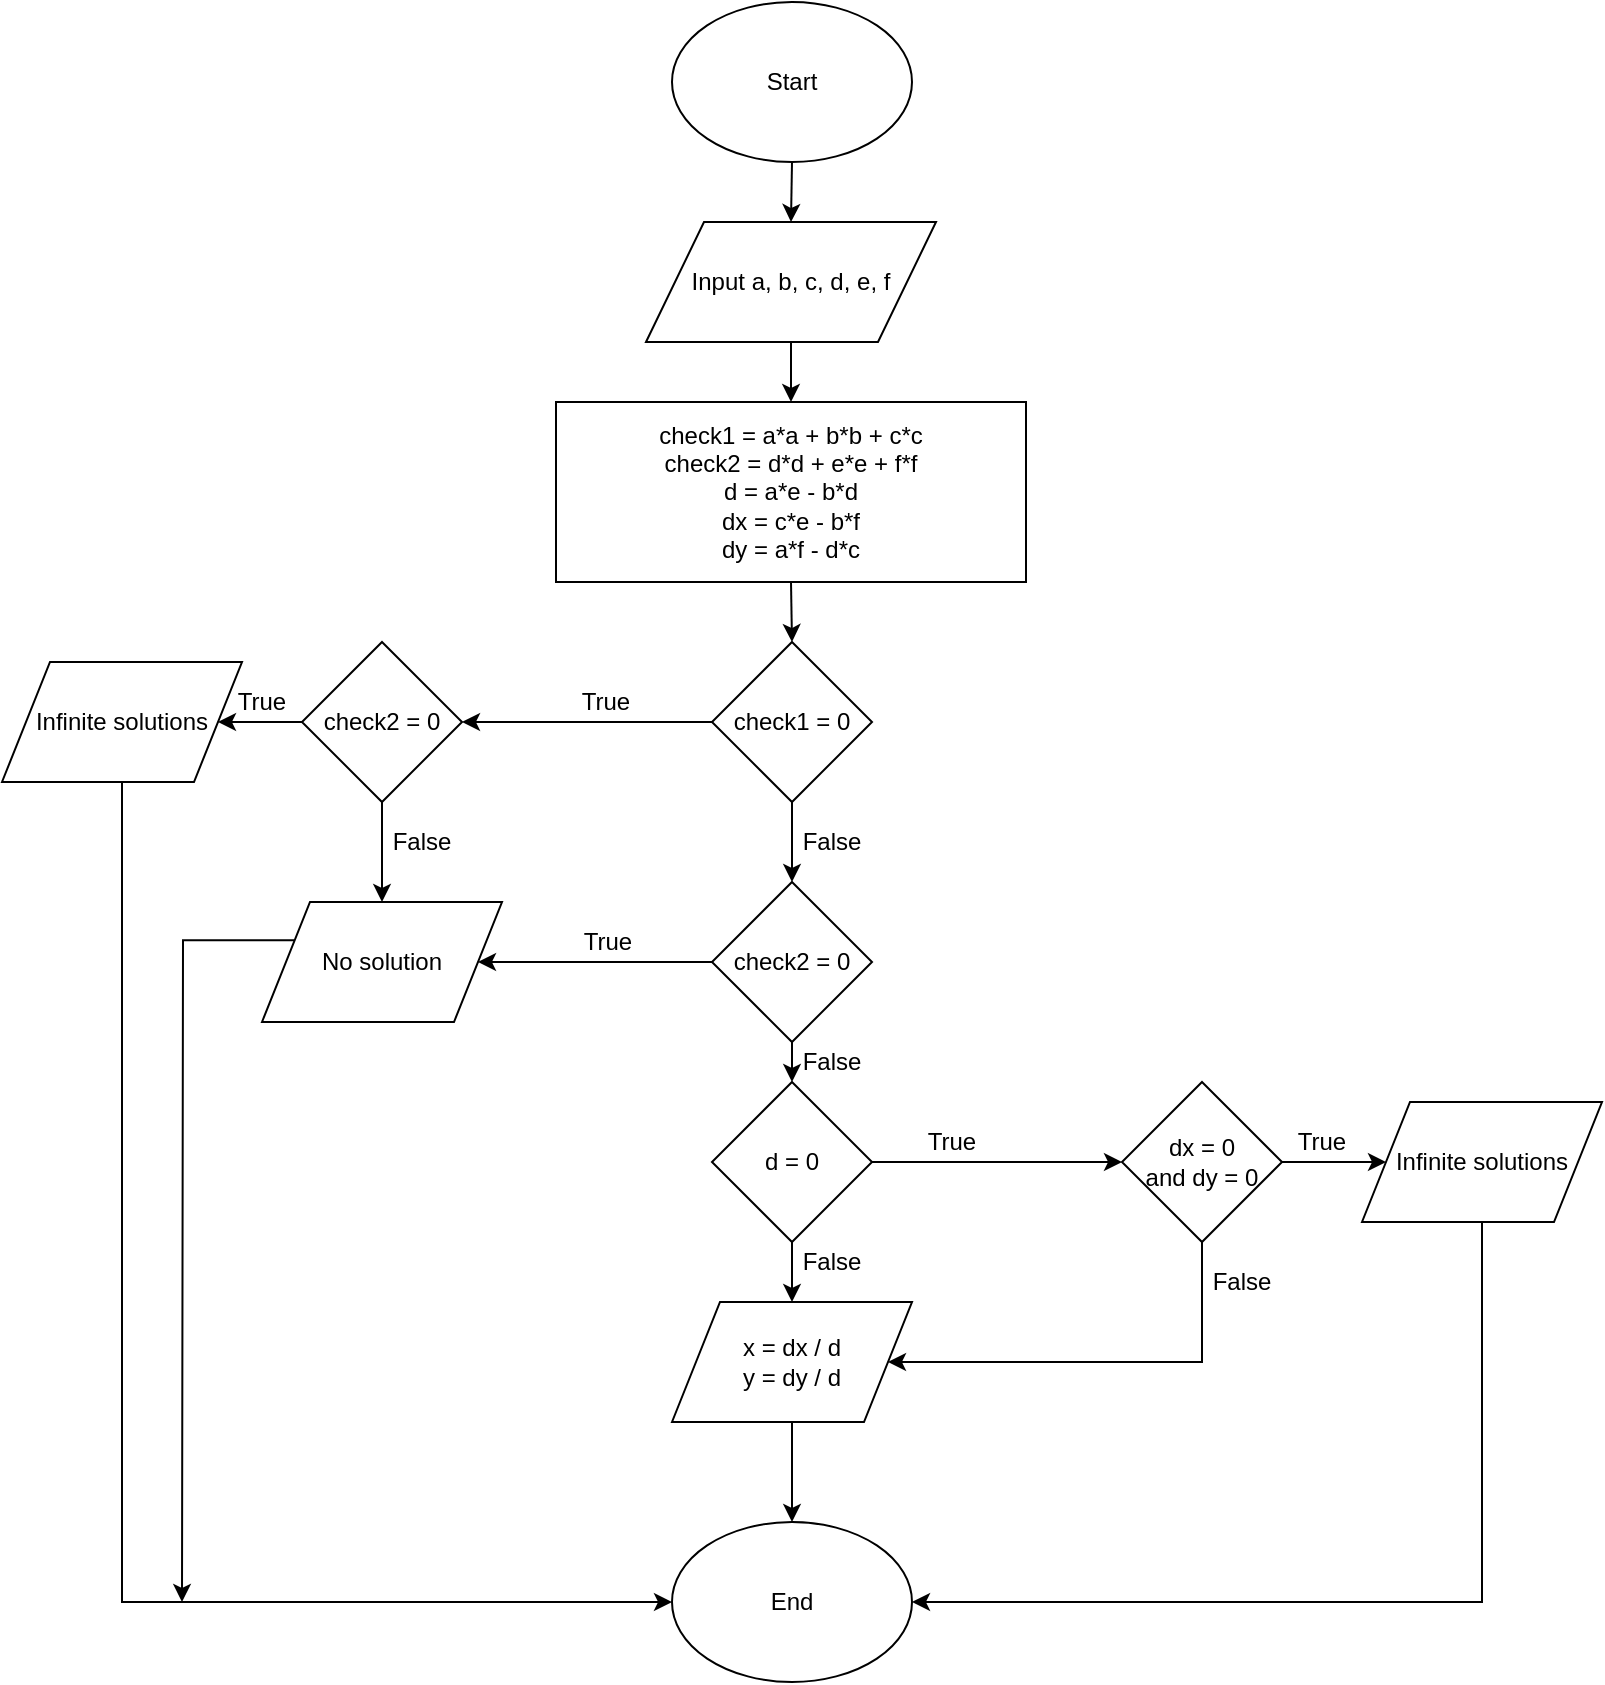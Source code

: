 <mxfile pages="1" version="11.2.5" type="device"><diagram id="Krgns_oLZXSWPKwEW9d3" name="Page-1"><mxGraphModel dx="852" dy="536" grid="1" gridSize="10" guides="1" tooltips="1" connect="1" arrows="1" fold="1" page="1" pageScale="1" pageWidth="850" pageHeight="1100" math="0" shadow="0"><root><mxCell id="0"/><mxCell id="1" parent="0"/><mxCell id="M7buowPug8tcDQtdob4H-9" style="edgeStyle=orthogonalEdgeStyle;rounded=0;orthogonalLoop=1;jettySize=auto;html=1;exitX=0.5;exitY=1;exitDx=0;exitDy=0;entryX=0.5;entryY=0;entryDx=0;entryDy=0;" parent="1" source="M7buowPug8tcDQtdob4H-1" target="M7buowPug8tcDQtdob4H-2" edge="1"><mxGeometry relative="1" as="geometry"/></mxCell><mxCell id="M7buowPug8tcDQtdob4H-1" value="Start" style="ellipse;whiteSpace=wrap;html=1;" parent="1" vertex="1"><mxGeometry x="365" y="10" width="120" height="80" as="geometry"/></mxCell><mxCell id="M7buowPug8tcDQtdob4H-10" style="edgeStyle=orthogonalEdgeStyle;rounded=0;orthogonalLoop=1;jettySize=auto;html=1;exitX=0.5;exitY=1;exitDx=0;exitDy=0;entryX=0.5;entryY=0;entryDx=0;entryDy=0;" parent="1" source="M7buowPug8tcDQtdob4H-2" target="M7buowPug8tcDQtdob4H-3" edge="1"><mxGeometry relative="1" as="geometry"/></mxCell><mxCell id="M7buowPug8tcDQtdob4H-2" value="Input a, b, c, d, e, f" style="shape=parallelogram;perimeter=parallelogramPerimeter;whiteSpace=wrap;html=1;" parent="1" vertex="1"><mxGeometry x="352" y="120" width="145" height="60" as="geometry"/></mxCell><mxCell id="M7buowPug8tcDQtdob4H-11" style="edgeStyle=orthogonalEdgeStyle;rounded=0;orthogonalLoop=1;jettySize=auto;html=1;exitX=0.5;exitY=1;exitDx=0;exitDy=0;entryX=0.5;entryY=0;entryDx=0;entryDy=0;" parent="1" source="M7buowPug8tcDQtdob4H-3" target="M7buowPug8tcDQtdob4H-4" edge="1"><mxGeometry relative="1" as="geometry"/></mxCell><mxCell id="M7buowPug8tcDQtdob4H-3" value="check1 = a*a + b*b + c*c&lt;br&gt;check2 = d*d + e*e + f*f&lt;br&gt;d = a*e - b*d&lt;br&gt;dx = c*e - b*f&lt;br&gt;dy = a*f - d*c" style="rounded=0;whiteSpace=wrap;html=1;" parent="1" vertex="1"><mxGeometry x="307" y="210" width="235" height="90" as="geometry"/></mxCell><mxCell id="M7buowPug8tcDQtdob4H-12" style="edgeStyle=orthogonalEdgeStyle;rounded=0;orthogonalLoop=1;jettySize=auto;html=1;exitX=0.5;exitY=1;exitDx=0;exitDy=0;entryX=0.5;entryY=0;entryDx=0;entryDy=0;" parent="1" source="M7buowPug8tcDQtdob4H-4" target="M7buowPug8tcDQtdob4H-6" edge="1"><mxGeometry relative="1" as="geometry"/></mxCell><mxCell id="M7buowPug8tcDQtdob4H-13" style="edgeStyle=orthogonalEdgeStyle;rounded=0;orthogonalLoop=1;jettySize=auto;html=1;exitX=0;exitY=0.5;exitDx=0;exitDy=0;entryX=1;entryY=0.5;entryDx=0;entryDy=0;" parent="1" source="M7buowPug8tcDQtdob4H-4" target="M7buowPug8tcDQtdob4H-5" edge="1"><mxGeometry relative="1" as="geometry"/></mxCell><mxCell id="M7buowPug8tcDQtdob4H-4" value="check1 = 0" style="rhombus;whiteSpace=wrap;html=1;" parent="1" vertex="1"><mxGeometry x="385" y="330" width="80" height="80" as="geometry"/></mxCell><mxCell id="M7buowPug8tcDQtdob4H-14" style="edgeStyle=orthogonalEdgeStyle;rounded=0;orthogonalLoop=1;jettySize=auto;html=1;exitX=0;exitY=0.5;exitDx=0;exitDy=0;entryX=1;entryY=0.5;entryDx=0;entryDy=0;" parent="1" source="M7buowPug8tcDQtdob4H-5" target="M7buowPug8tcDQtdob4H-7" edge="1"><mxGeometry relative="1" as="geometry"/></mxCell><mxCell id="M7buowPug8tcDQtdob4H-15" style="edgeStyle=orthogonalEdgeStyle;rounded=0;orthogonalLoop=1;jettySize=auto;html=1;exitX=0.5;exitY=1;exitDx=0;exitDy=0;entryX=0.5;entryY=0;entryDx=0;entryDy=0;" parent="1" source="M7buowPug8tcDQtdob4H-5" target="M7buowPug8tcDQtdob4H-8" edge="1"><mxGeometry relative="1" as="geometry"/></mxCell><mxCell id="M7buowPug8tcDQtdob4H-5" value="check2 = 0" style="rhombus;whiteSpace=wrap;html=1;" parent="1" vertex="1"><mxGeometry x="180" y="330" width="80" height="80" as="geometry"/></mxCell><mxCell id="M7buowPug8tcDQtdob4H-16" style="edgeStyle=orthogonalEdgeStyle;rounded=0;orthogonalLoop=1;jettySize=auto;html=1;exitX=0;exitY=0.5;exitDx=0;exitDy=0;entryX=1;entryY=0.5;entryDx=0;entryDy=0;" parent="1" source="M7buowPug8tcDQtdob4H-6" target="M7buowPug8tcDQtdob4H-8" edge="1"><mxGeometry relative="1" as="geometry"/></mxCell><mxCell id="M7buowPug8tcDQtdob4H-25" style="edgeStyle=orthogonalEdgeStyle;rounded=0;orthogonalLoop=1;jettySize=auto;html=1;exitX=0.5;exitY=1;exitDx=0;exitDy=0;entryX=0.5;entryY=0;entryDx=0;entryDy=0;" parent="1" source="M7buowPug8tcDQtdob4H-6" target="M7buowPug8tcDQtdob4H-24" edge="1"><mxGeometry relative="1" as="geometry"/></mxCell><mxCell id="M7buowPug8tcDQtdob4H-6" value="check2 = 0" style="rhombus;whiteSpace=wrap;html=1;" parent="1" vertex="1"><mxGeometry x="385" y="450" width="80" height="80" as="geometry"/></mxCell><mxCell id="M7buowPug8tcDQtdob4H-32" style="edgeStyle=orthogonalEdgeStyle;rounded=0;orthogonalLoop=1;jettySize=auto;html=1;exitX=0.5;exitY=1;exitDx=0;exitDy=0;entryX=0;entryY=0.5;entryDx=0;entryDy=0;" parent="1" source="M7buowPug8tcDQtdob4H-7" target="M7buowPug8tcDQtdob4H-31" edge="1"><mxGeometry relative="1" as="geometry"/></mxCell><mxCell id="M7buowPug8tcDQtdob4H-7" value="Infinite solutions" style="shape=parallelogram;perimeter=parallelogramPerimeter;whiteSpace=wrap;html=1;" parent="1" vertex="1"><mxGeometry x="30" y="340" width="120" height="60" as="geometry"/></mxCell><mxCell id="M7buowPug8tcDQtdob4H-33" style="edgeStyle=orthogonalEdgeStyle;rounded=0;orthogonalLoop=1;jettySize=auto;html=1;exitX=0;exitY=0.25;exitDx=0;exitDy=0;" parent="1" source="M7buowPug8tcDQtdob4H-8" edge="1"><mxGeometry relative="1" as="geometry"><mxPoint x="120" y="810" as="targetPoint"/></mxGeometry></mxCell><mxCell id="M7buowPug8tcDQtdob4H-8" value="No solution" style="shape=parallelogram;perimeter=parallelogramPerimeter;whiteSpace=wrap;html=1;" parent="1" vertex="1"><mxGeometry x="160" y="460" width="120" height="60" as="geometry"/></mxCell><mxCell id="M7buowPug8tcDQtdob4H-17" value="True" style="text;html=1;strokeColor=none;fillColor=none;align=center;verticalAlign=middle;whiteSpace=wrap;rounded=0;" parent="1" vertex="1"><mxGeometry x="312" y="350" width="40" height="20" as="geometry"/></mxCell><mxCell id="M7buowPug8tcDQtdob4H-20" value="False" style="text;html=1;strokeColor=none;fillColor=none;align=center;verticalAlign=middle;whiteSpace=wrap;rounded=0;" parent="1" vertex="1"><mxGeometry x="425" y="420" width="40" height="20" as="geometry"/></mxCell><mxCell id="M7buowPug8tcDQtdob4H-21" value="True" style="text;html=1;strokeColor=none;fillColor=none;align=center;verticalAlign=middle;whiteSpace=wrap;rounded=0;" parent="1" vertex="1"><mxGeometry x="140" y="350" width="40" height="20" as="geometry"/></mxCell><mxCell id="M7buowPug8tcDQtdob4H-22" value="False" style="text;html=1;strokeColor=none;fillColor=none;align=center;verticalAlign=middle;whiteSpace=wrap;rounded=0;" parent="1" vertex="1"><mxGeometry x="220" y="420" width="40" height="20" as="geometry"/></mxCell><mxCell id="M7buowPug8tcDQtdob4H-23" value="True" style="text;html=1;strokeColor=none;fillColor=none;align=center;verticalAlign=middle;whiteSpace=wrap;rounded=0;" parent="1" vertex="1"><mxGeometry x="312.5" y="470" width="40" height="20" as="geometry"/></mxCell><mxCell id="M7buowPug8tcDQtdob4H-34" style="edgeStyle=orthogonalEdgeStyle;rounded=0;orthogonalLoop=1;jettySize=auto;html=1;exitX=0.5;exitY=1;exitDx=0;exitDy=0;entryX=0.5;entryY=0;entryDx=0;entryDy=0;" parent="1" source="M7buowPug8tcDQtdob4H-24" target="M7buowPug8tcDQtdob4H-30" edge="1"><mxGeometry relative="1" as="geometry"/></mxCell><mxCell id="HrEe0RncNW6qy0QJ1ujG-2" style="edgeStyle=orthogonalEdgeStyle;rounded=0;orthogonalLoop=1;jettySize=auto;html=1;exitX=1;exitY=0.5;exitDx=0;exitDy=0;entryX=0;entryY=0.5;entryDx=0;entryDy=0;" edge="1" parent="1" source="M7buowPug8tcDQtdob4H-24" target="HrEe0RncNW6qy0QJ1ujG-1"><mxGeometry relative="1" as="geometry"/></mxCell><mxCell id="M7buowPug8tcDQtdob4H-24" value="d = 0" style="rhombus;whiteSpace=wrap;html=1;" parent="1" vertex="1"><mxGeometry x="385" y="550" width="80" height="80" as="geometry"/></mxCell><mxCell id="M7buowPug8tcDQtdob4H-26" value="False" style="text;html=1;strokeColor=none;fillColor=none;align=center;verticalAlign=middle;whiteSpace=wrap;rounded=0;" parent="1" vertex="1"><mxGeometry x="425" y="530" width="40" height="20" as="geometry"/></mxCell><mxCell id="M7buowPug8tcDQtdob4H-35" style="edgeStyle=orthogonalEdgeStyle;rounded=0;orthogonalLoop=1;jettySize=auto;html=1;exitX=0.5;exitY=1;exitDx=0;exitDy=0;entryX=0.5;entryY=0;entryDx=0;entryDy=0;" parent="1" source="M7buowPug8tcDQtdob4H-30" target="M7buowPug8tcDQtdob4H-31" edge="1"><mxGeometry relative="1" as="geometry"/></mxCell><mxCell id="M7buowPug8tcDQtdob4H-30" value="x = dx / d&lt;br&gt;y = dy / d" style="shape=parallelogram;perimeter=parallelogramPerimeter;whiteSpace=wrap;html=1;" parent="1" vertex="1"><mxGeometry x="365" y="660" width="120" height="60" as="geometry"/></mxCell><mxCell id="M7buowPug8tcDQtdob4H-31" value="End" style="ellipse;whiteSpace=wrap;html=1;" parent="1" vertex="1"><mxGeometry x="365" y="770" width="120" height="80" as="geometry"/></mxCell><mxCell id="M7buowPug8tcDQtdob4H-36" value="False" style="text;html=1;strokeColor=none;fillColor=none;align=center;verticalAlign=middle;whiteSpace=wrap;rounded=0;" parent="1" vertex="1"><mxGeometry x="425" y="630" width="40" height="20" as="geometry"/></mxCell><mxCell id="HrEe0RncNW6qy0QJ1ujG-3" style="edgeStyle=orthogonalEdgeStyle;rounded=0;orthogonalLoop=1;jettySize=auto;html=1;exitX=0.5;exitY=1;exitDx=0;exitDy=0;entryX=1;entryY=0.5;entryDx=0;entryDy=0;" edge="1" parent="1" source="HrEe0RncNW6qy0QJ1ujG-1" target="M7buowPug8tcDQtdob4H-30"><mxGeometry relative="1" as="geometry"><Array as="points"><mxPoint x="630" y="690"/></Array></mxGeometry></mxCell><mxCell id="HrEe0RncNW6qy0QJ1ujG-5" style="edgeStyle=orthogonalEdgeStyle;rounded=0;orthogonalLoop=1;jettySize=auto;html=1;exitX=1;exitY=0.5;exitDx=0;exitDy=0;entryX=0;entryY=0.5;entryDx=0;entryDy=0;" edge="1" parent="1" source="HrEe0RncNW6qy0QJ1ujG-1" target="HrEe0RncNW6qy0QJ1ujG-4"><mxGeometry relative="1" as="geometry"/></mxCell><mxCell id="HrEe0RncNW6qy0QJ1ujG-1" value="dx = 0&lt;br&gt;and dy = 0" style="rhombus;whiteSpace=wrap;html=1;" vertex="1" parent="1"><mxGeometry x="590" y="550" width="80" height="80" as="geometry"/></mxCell><mxCell id="HrEe0RncNW6qy0QJ1ujG-6" style="edgeStyle=orthogonalEdgeStyle;rounded=0;orthogonalLoop=1;jettySize=auto;html=1;exitX=0.5;exitY=1;exitDx=0;exitDy=0;entryX=1;entryY=0.5;entryDx=0;entryDy=0;" edge="1" parent="1" source="HrEe0RncNW6qy0QJ1ujG-4" target="M7buowPug8tcDQtdob4H-31"><mxGeometry relative="1" as="geometry"/></mxCell><mxCell id="HrEe0RncNW6qy0QJ1ujG-4" value="Infinite solutions" style="shape=parallelogram;perimeter=parallelogramPerimeter;whiteSpace=wrap;html=1;" vertex="1" parent="1"><mxGeometry x="710" y="560" width="120" height="60" as="geometry"/></mxCell><mxCell id="HrEe0RncNW6qy0QJ1ujG-7" value="True" style="text;html=1;strokeColor=none;fillColor=none;align=center;verticalAlign=middle;whiteSpace=wrap;rounded=0;" vertex="1" parent="1"><mxGeometry x="485" y="570" width="40" height="20" as="geometry"/></mxCell><mxCell id="HrEe0RncNW6qy0QJ1ujG-8" value="True" style="text;html=1;strokeColor=none;fillColor=none;align=center;verticalAlign=middle;whiteSpace=wrap;rounded=0;" vertex="1" parent="1"><mxGeometry x="670" y="570" width="40" height="20" as="geometry"/></mxCell><mxCell id="HrEe0RncNW6qy0QJ1ujG-9" value="False" style="text;html=1;strokeColor=none;fillColor=none;align=center;verticalAlign=middle;whiteSpace=wrap;rounded=0;" vertex="1" parent="1"><mxGeometry x="630" y="640" width="40" height="20" as="geometry"/></mxCell></root></mxGraphModel></diagram></mxfile>